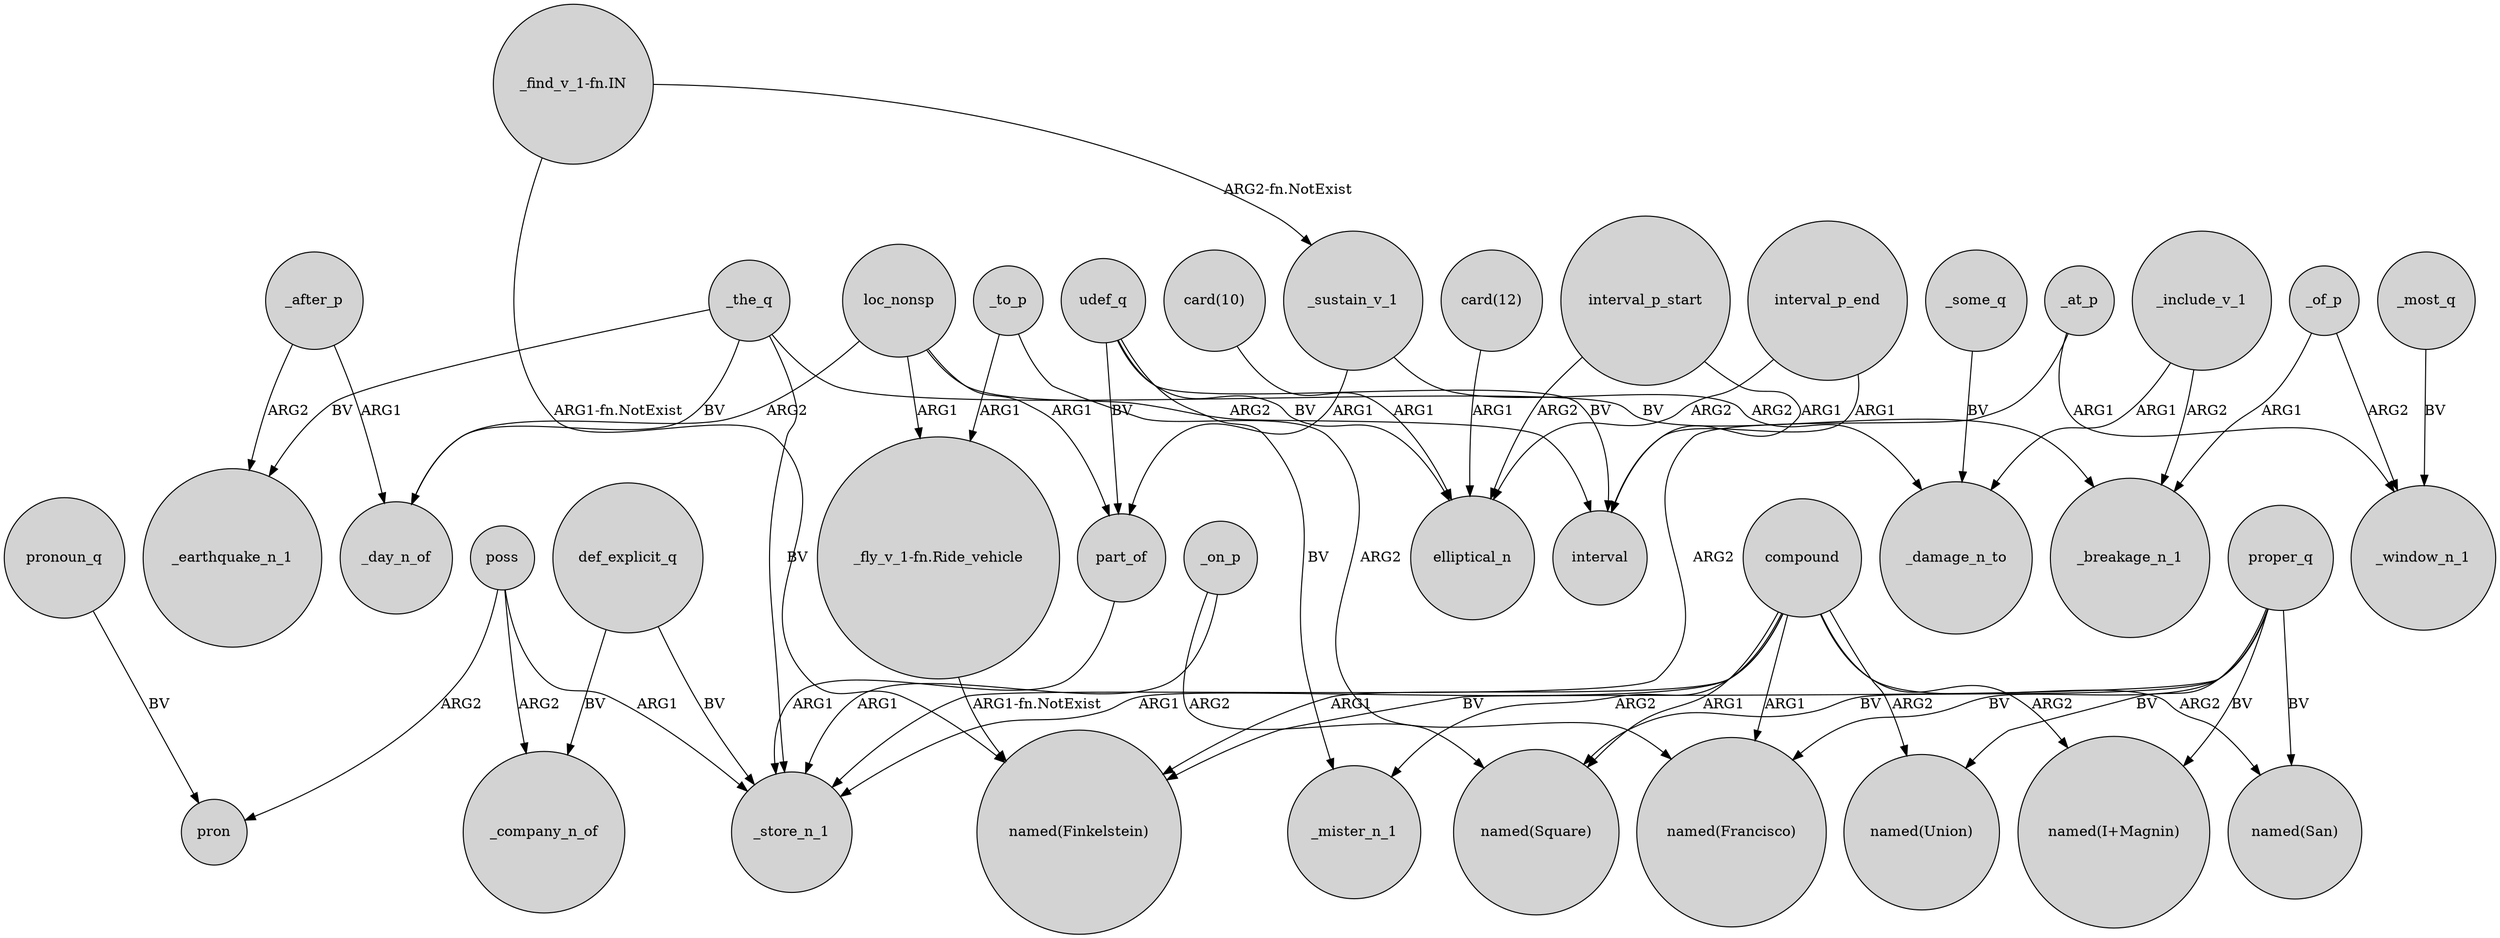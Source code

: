digraph {
	node [shape=circle style=filled]
	_the_q -> _earthquake_n_1 [label=BV]
	"card(12)" -> elliptical_n [label=ARG1]
	loc_nonsp -> "_fly_v_1-fn.Ride_vehicle" [label=ARG1]
	loc_nonsp -> interval [label=ARG2]
	udef_q -> part_of [label=BV]
	poss -> _store_n_1 [label=ARG1]
	udef_q -> elliptical_n [label=BV]
	poss -> pron [label=ARG2]
	compound -> _store_n_1 [label=ARG1]
	_to_p -> "named(Francisco)" [label=ARG2]
	proper_q -> "named(Francisco)" [label=BV]
	compound -> "named(San)" [label=ARG2]
	_after_p -> _day_n_of [label=ARG1]
	proper_q -> "named(Union)" [label=BV]
	_include_v_1 -> _breakage_n_1 [label=ARG2]
	"card(10)" -> elliptical_n [label=ARG1]
	compound -> "named(I+Magnin)" [label=ARG2]
	"_fly_v_1-fn.Ride_vehicle" -> "named(Finkelstein)" [label="ARG1-fn.NotExist"]
	compound -> _mister_n_1 [label=ARG2]
	proper_q -> "named(I+Magnin)" [label=BV]
	"_find_v_1-fn.IN" -> "named(Finkelstein)" [label="ARG1-fn.NotExist"]
	_at_p -> _store_n_1 [label=ARG2]
	interval_p_end -> elliptical_n [label=ARG2]
	udef_q -> _mister_n_1 [label=BV]
	_include_v_1 -> _damage_n_to [label=ARG1]
	_the_q -> _breakage_n_1 [label=BV]
	loc_nonsp -> part_of [label=ARG1]
	interval_p_start -> elliptical_n [label=ARG2]
	_of_p -> _window_n_1 [label=ARG2]
	_on_p -> _store_n_1 [label=ARG1]
	_the_q -> _store_n_1 [label=BV]
	_to_p -> "_fly_v_1-fn.Ride_vehicle" [label=ARG1]
	_after_p -> _earthquake_n_1 [label=ARG2]
	def_explicit_q -> _company_n_of [label=BV]
	_the_q -> _day_n_of [label=BV]
	pronoun_q -> pron [label=BV]
	"_find_v_1-fn.IN" -> _sustain_v_1 [label="ARG2-fn.NotExist"]
	compound -> "named(Union)" [label=ARG2]
	_at_p -> _window_n_1 [label=ARG1]
	_sustain_v_1 -> part_of [label=ARG1]
	interval_p_start -> interval [label=ARG1]
	_some_q -> _damage_n_to [label=BV]
	compound -> "named(Square)" [label=ARG1]
	_most_q -> _window_n_1 [label=BV]
	_sustain_v_1 -> _damage_n_to [label=ARG2]
	compound -> "named(Francisco)" [label=ARG1]
	proper_q -> "named(Square)" [label=BV]
	loc_nonsp -> _day_n_of [label=ARG2]
	interval_p_end -> interval [label=ARG1]
	_of_p -> _breakage_n_1 [label=ARG1]
	poss -> _company_n_of [label=ARG2]
	compound -> "named(Finkelstein)" [label=ARG1]
	proper_q -> "named(San)" [label=BV]
	part_of -> _store_n_1 [label=ARG1]
	_on_p -> "named(Square)" [label=ARG2]
	def_explicit_q -> _store_n_1 [label=BV]
	udef_q -> interval [label=BV]
	proper_q -> "named(Finkelstein)" [label=BV]
}
